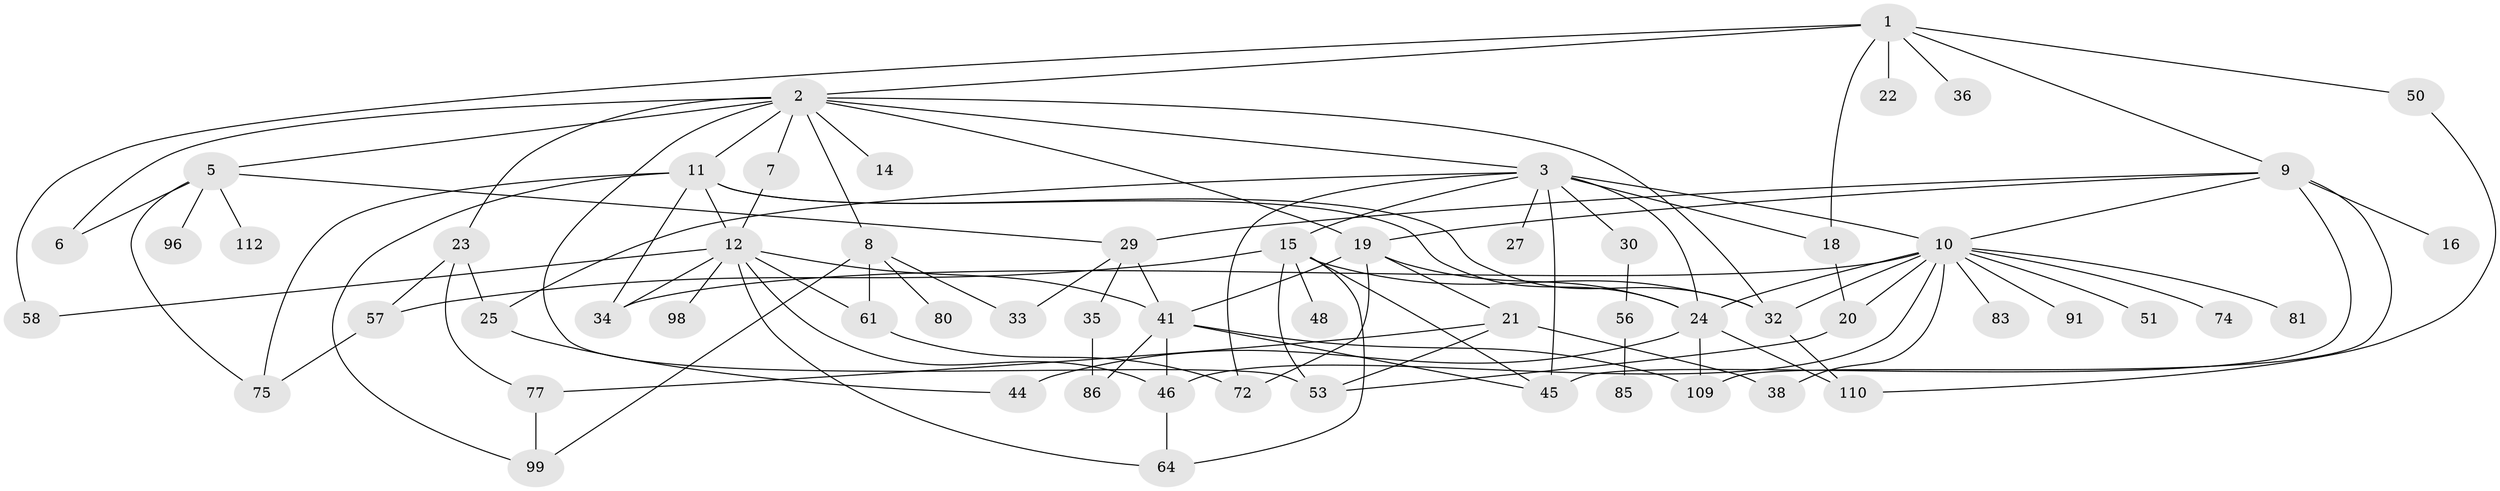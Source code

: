 // original degree distribution, {7: 0.025, 6: 0.041666666666666664, 8: 0.016666666666666666, 2: 0.31666666666666665, 5: 0.058333333333333334, 9: 0.008333333333333333, 4: 0.10833333333333334, 3: 0.20833333333333334, 1: 0.21666666666666667}
// Generated by graph-tools (version 1.1) at 2025/13/03/09/25 04:13:19]
// undirected, 60 vertices, 105 edges
graph export_dot {
graph [start="1"]
  node [color=gray90,style=filled];
  1 [super="+73"];
  2 [super="+4"];
  3 [super="+84"];
  5;
  6 [super="+105"];
  7;
  8;
  9 [super="+94"];
  10 [super="+63+26"];
  11 [super="+107+43"];
  12 [super="+40"];
  14 [super="+103"];
  15 [super="+17+67"];
  16;
  18;
  19 [super="+76+59"];
  20;
  21 [super="+68+54"];
  22;
  23 [super="+60"];
  24;
  25;
  27;
  29 [super="+31+92"];
  30;
  32 [super="+104+106"];
  33;
  34;
  35 [super="+39"];
  36;
  38;
  41 [super="+100+66"];
  44 [super="+88"];
  45 [super="+62"];
  46 [super="+111+49"];
  48 [super="+101"];
  50 [super="+65+87"];
  51;
  53 [super="+69+113"];
  56;
  57 [super="+102"];
  58 [super="+89"];
  61 [super="+95"];
  64 [super="+108"];
  72 [super="+78"];
  74;
  75;
  77;
  80;
  81;
  83 [super="+90"];
  85;
  86;
  91;
  96;
  98;
  99;
  109 [super="+116"];
  110 [super="+120"];
  112;
  1 -- 2;
  1 -- 9;
  1 -- 22;
  1 -- 36;
  1 -- 50;
  1 -- 58;
  1 -- 18;
  2 -- 3;
  2 -- 5;
  2 -- 6;
  2 -- 23;
  2 -- 32;
  2 -- 7;
  2 -- 8;
  2 -- 11;
  2 -- 14;
  2 -- 19;
  2 -- 53;
  3 -- 10;
  3 -- 15;
  3 -- 18;
  3 -- 27;
  3 -- 30;
  3 -- 72;
  3 -- 24;
  3 -- 25;
  3 -- 45;
  5 -- 29;
  5 -- 75;
  5 -- 96;
  5 -- 112;
  5 -- 6;
  7 -- 12;
  8 -- 33;
  8 -- 80;
  8 -- 99;
  8 -- 61;
  9 -- 16;
  9 -- 10;
  9 -- 109;
  9 -- 45 [weight=2];
  9 -- 29;
  9 -- 19;
  10 -- 83;
  10 -- 32;
  10 -- 34;
  10 -- 38;
  10 -- 74;
  10 -- 81;
  10 -- 51;
  10 -- 20;
  10 -- 24;
  10 -- 91;
  10 -- 46;
  11 -- 24;
  11 -- 75;
  11 -- 32;
  11 -- 34;
  11 -- 99;
  11 -- 12;
  12 -- 46;
  12 -- 61;
  12 -- 64;
  12 -- 34;
  12 -- 98;
  12 -- 41;
  12 -- 58;
  15 -- 64;
  15 -- 32;
  15 -- 48;
  15 -- 53;
  15 -- 57;
  15 -- 45;
  18 -- 20;
  19 -- 21;
  19 -- 72 [weight=2];
  19 -- 24;
  19 -- 41;
  20 -- 53;
  21 -- 77;
  21 -- 38;
  21 -- 53;
  23 -- 25;
  23 -- 77;
  23 -- 57;
  24 -- 44 [weight=2];
  24 -- 109;
  24 -- 110;
  25 -- 44;
  29 -- 35;
  29 -- 41 [weight=2];
  29 -- 33;
  30 -- 56;
  32 -- 110;
  35 -- 86;
  41 -- 109;
  41 -- 46;
  41 -- 86;
  41 -- 45;
  46 -- 64;
  50 -- 110;
  56 -- 85;
  57 -- 75;
  61 -- 72;
  77 -- 99;
}
